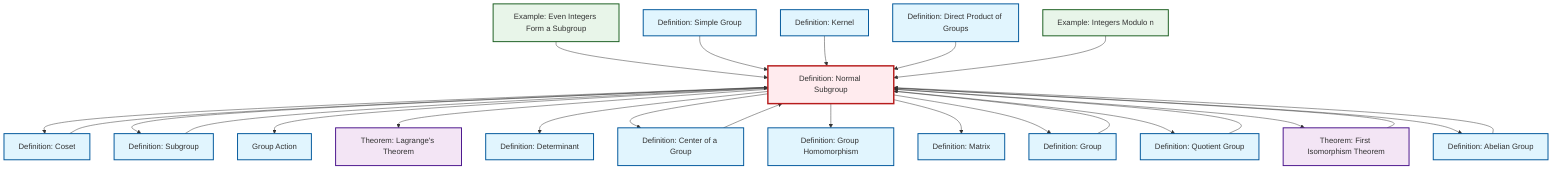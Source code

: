 graph TD
    classDef definition fill:#e1f5fe,stroke:#01579b,stroke-width:2px
    classDef theorem fill:#f3e5f5,stroke:#4a148c,stroke-width:2px
    classDef axiom fill:#fff3e0,stroke:#e65100,stroke-width:2px
    classDef example fill:#e8f5e9,stroke:#1b5e20,stroke-width:2px
    classDef current fill:#ffebee,stroke:#b71c1c,stroke-width:3px
    def-determinant["Definition: Determinant"]:::definition
    def-group-action["Group Action"]:::definition
    def-direct-product["Definition: Direct Product of Groups"]:::definition
    ex-even-integers-subgroup["Example: Even Integers Form a Subgroup"]:::example
    def-normal-subgroup["Definition: Normal Subgroup"]:::definition
    thm-lagrange["Theorem: Lagrange's Theorem"]:::theorem
    def-abelian-group["Definition: Abelian Group"]:::definition
    def-homomorphism["Definition: Group Homomorphism"]:::definition
    def-center-of-group["Definition: Center of a Group"]:::definition
    def-matrix["Definition: Matrix"]:::definition
    def-simple-group["Definition: Simple Group"]:::definition
    def-kernel["Definition: Kernel"]:::definition
    def-group["Definition: Group"]:::definition
    def-coset["Definition: Coset"]:::definition
    def-subgroup["Definition: Subgroup"]:::definition
    def-quotient-group["Definition: Quotient Group"]:::definition
    ex-quotient-integers-mod-n["Example: Integers Modulo n"]:::example
    thm-first-isomorphism["Theorem: First Isomorphism Theorem"]:::theorem
    def-normal-subgroup --> def-coset
    def-coset --> def-normal-subgroup
    def-normal-subgroup --> def-subgroup
    def-normal-subgroup --> def-group-action
    def-normal-subgroup --> thm-lagrange
    ex-even-integers-subgroup --> def-normal-subgroup
    def-normal-subgroup --> def-determinant
    def-normal-subgroup --> def-center-of-group
    def-simple-group --> def-normal-subgroup
    thm-first-isomorphism --> def-normal-subgroup
    def-normal-subgroup --> def-homomorphism
    def-normal-subgroup --> def-matrix
    def-normal-subgroup --> def-group
    def-kernel --> def-normal-subgroup
    def-subgroup --> def-normal-subgroup
    def-normal-subgroup --> def-quotient-group
    def-direct-product --> def-normal-subgroup
    def-quotient-group --> def-normal-subgroup
    ex-quotient-integers-mod-n --> def-normal-subgroup
    def-normal-subgroup --> thm-first-isomorphism
    def-normal-subgroup --> def-abelian-group
    def-abelian-group --> def-normal-subgroup
    def-group --> def-normal-subgroup
    def-center-of-group --> def-normal-subgroup
    class def-normal-subgroup current